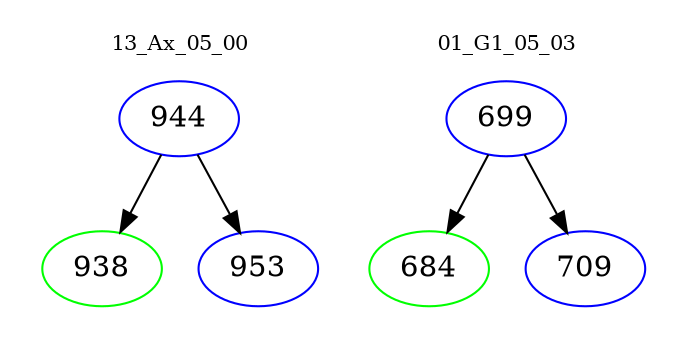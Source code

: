 digraph{
subgraph cluster_0 {
color = white
label = "13_Ax_05_00";
fontsize=10;
T0_944 [label="944", color="blue"]
T0_944 -> T0_938 [color="black"]
T0_938 [label="938", color="green"]
T0_944 -> T0_953 [color="black"]
T0_953 [label="953", color="blue"]
}
subgraph cluster_1 {
color = white
label = "01_G1_05_03";
fontsize=10;
T1_699 [label="699", color="blue"]
T1_699 -> T1_684 [color="black"]
T1_684 [label="684", color="green"]
T1_699 -> T1_709 [color="black"]
T1_709 [label="709", color="blue"]
}
}
